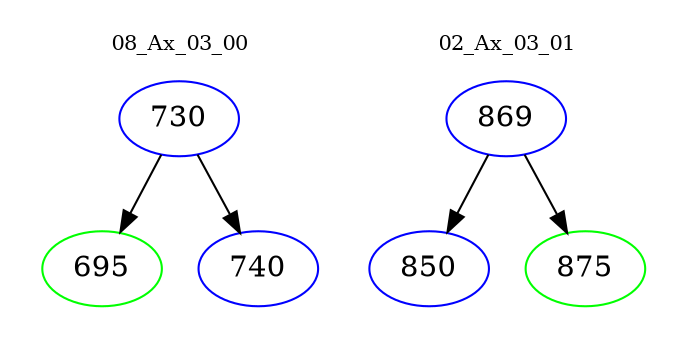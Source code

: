 digraph{
subgraph cluster_0 {
color = white
label = "08_Ax_03_00";
fontsize=10;
T0_730 [label="730", color="blue"]
T0_730 -> T0_695 [color="black"]
T0_695 [label="695", color="green"]
T0_730 -> T0_740 [color="black"]
T0_740 [label="740", color="blue"]
}
subgraph cluster_1 {
color = white
label = "02_Ax_03_01";
fontsize=10;
T1_869 [label="869", color="blue"]
T1_869 -> T1_850 [color="black"]
T1_850 [label="850", color="blue"]
T1_869 -> T1_875 [color="black"]
T1_875 [label="875", color="green"]
}
}
